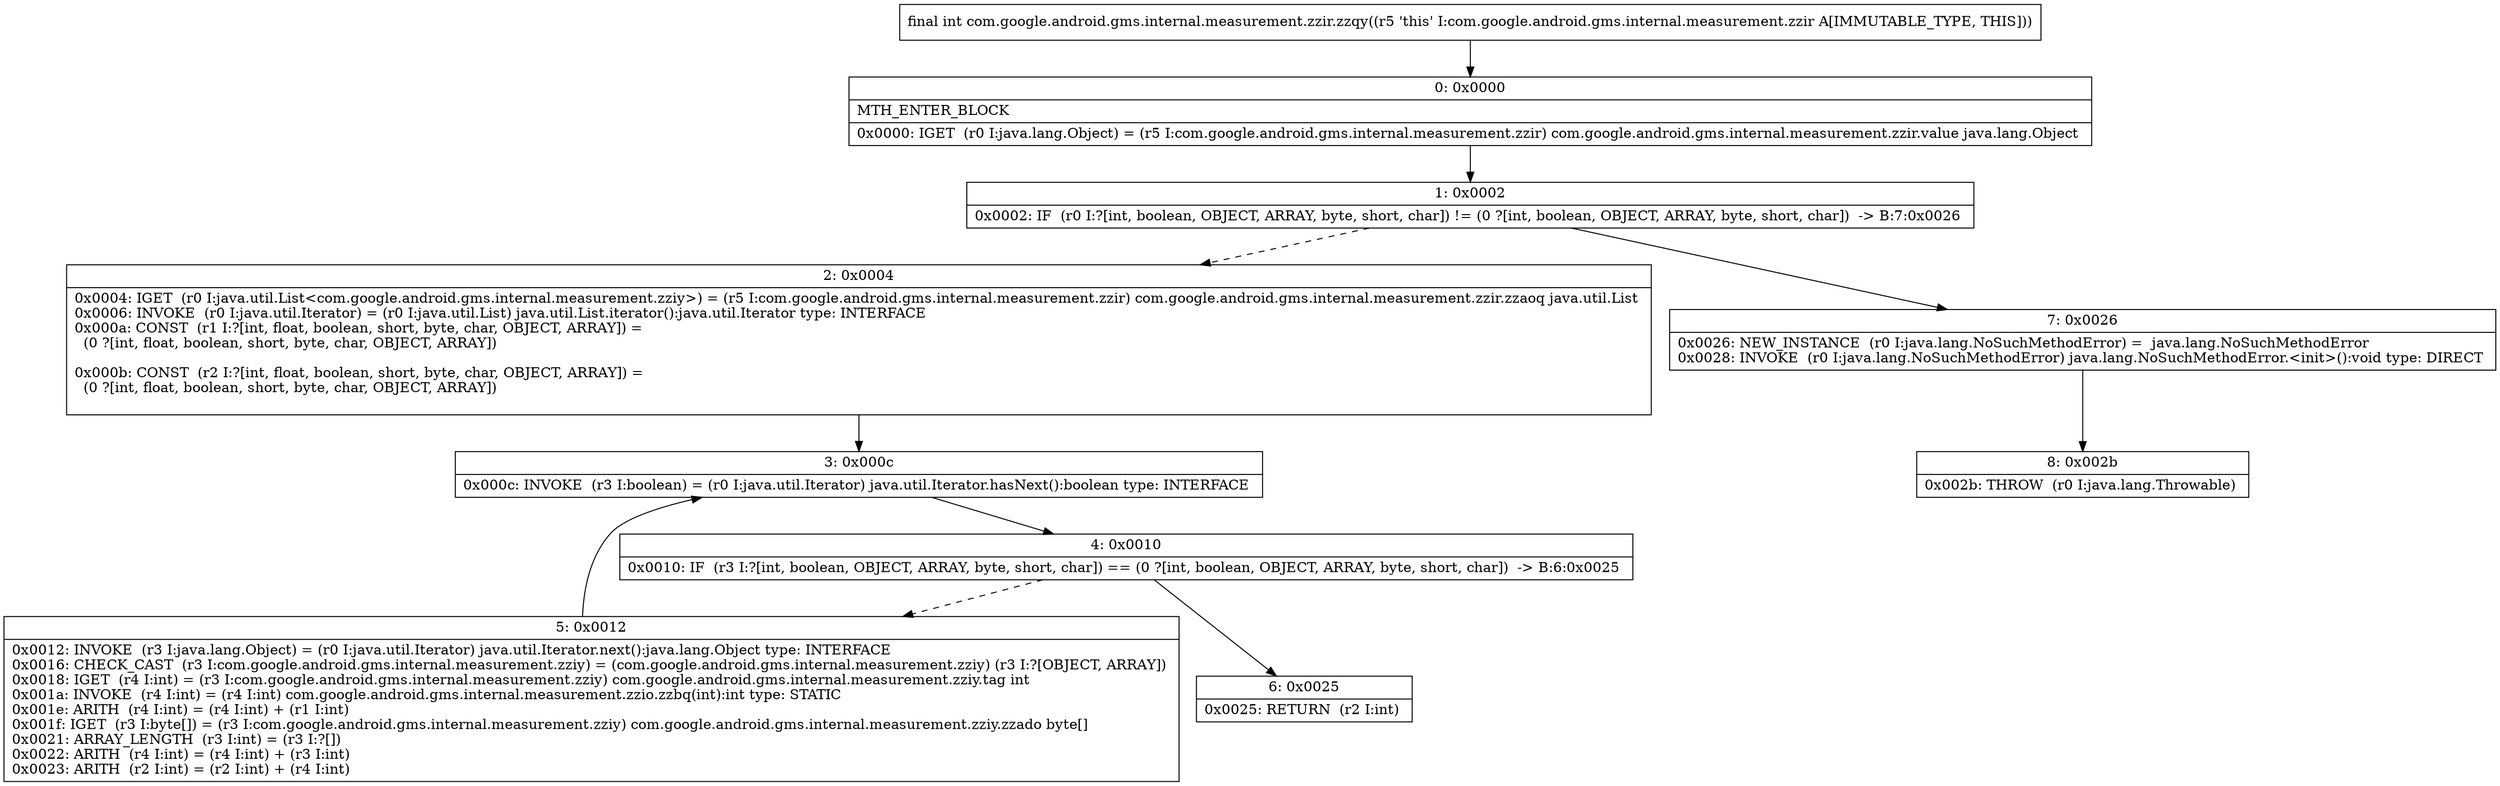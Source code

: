 digraph "CFG forcom.google.android.gms.internal.measurement.zzir.zzqy()I" {
Node_0 [shape=record,label="{0\:\ 0x0000|MTH_ENTER_BLOCK\l|0x0000: IGET  (r0 I:java.lang.Object) = (r5 I:com.google.android.gms.internal.measurement.zzir) com.google.android.gms.internal.measurement.zzir.value java.lang.Object \l}"];
Node_1 [shape=record,label="{1\:\ 0x0002|0x0002: IF  (r0 I:?[int, boolean, OBJECT, ARRAY, byte, short, char]) != (0 ?[int, boolean, OBJECT, ARRAY, byte, short, char])  \-\> B:7:0x0026 \l}"];
Node_2 [shape=record,label="{2\:\ 0x0004|0x0004: IGET  (r0 I:java.util.List\<com.google.android.gms.internal.measurement.zziy\>) = (r5 I:com.google.android.gms.internal.measurement.zzir) com.google.android.gms.internal.measurement.zzir.zzaoq java.util.List \l0x0006: INVOKE  (r0 I:java.util.Iterator) = (r0 I:java.util.List) java.util.List.iterator():java.util.Iterator type: INTERFACE \l0x000a: CONST  (r1 I:?[int, float, boolean, short, byte, char, OBJECT, ARRAY]) = \l  (0 ?[int, float, boolean, short, byte, char, OBJECT, ARRAY])\l \l0x000b: CONST  (r2 I:?[int, float, boolean, short, byte, char, OBJECT, ARRAY]) = \l  (0 ?[int, float, boolean, short, byte, char, OBJECT, ARRAY])\l \l}"];
Node_3 [shape=record,label="{3\:\ 0x000c|0x000c: INVOKE  (r3 I:boolean) = (r0 I:java.util.Iterator) java.util.Iterator.hasNext():boolean type: INTERFACE \l}"];
Node_4 [shape=record,label="{4\:\ 0x0010|0x0010: IF  (r3 I:?[int, boolean, OBJECT, ARRAY, byte, short, char]) == (0 ?[int, boolean, OBJECT, ARRAY, byte, short, char])  \-\> B:6:0x0025 \l}"];
Node_5 [shape=record,label="{5\:\ 0x0012|0x0012: INVOKE  (r3 I:java.lang.Object) = (r0 I:java.util.Iterator) java.util.Iterator.next():java.lang.Object type: INTERFACE \l0x0016: CHECK_CAST  (r3 I:com.google.android.gms.internal.measurement.zziy) = (com.google.android.gms.internal.measurement.zziy) (r3 I:?[OBJECT, ARRAY]) \l0x0018: IGET  (r4 I:int) = (r3 I:com.google.android.gms.internal.measurement.zziy) com.google.android.gms.internal.measurement.zziy.tag int \l0x001a: INVOKE  (r4 I:int) = (r4 I:int) com.google.android.gms.internal.measurement.zzio.zzbq(int):int type: STATIC \l0x001e: ARITH  (r4 I:int) = (r4 I:int) + (r1 I:int) \l0x001f: IGET  (r3 I:byte[]) = (r3 I:com.google.android.gms.internal.measurement.zziy) com.google.android.gms.internal.measurement.zziy.zzado byte[] \l0x0021: ARRAY_LENGTH  (r3 I:int) = (r3 I:?[]) \l0x0022: ARITH  (r4 I:int) = (r4 I:int) + (r3 I:int) \l0x0023: ARITH  (r2 I:int) = (r2 I:int) + (r4 I:int) \l}"];
Node_6 [shape=record,label="{6\:\ 0x0025|0x0025: RETURN  (r2 I:int) \l}"];
Node_7 [shape=record,label="{7\:\ 0x0026|0x0026: NEW_INSTANCE  (r0 I:java.lang.NoSuchMethodError) =  java.lang.NoSuchMethodError \l0x0028: INVOKE  (r0 I:java.lang.NoSuchMethodError) java.lang.NoSuchMethodError.\<init\>():void type: DIRECT \l}"];
Node_8 [shape=record,label="{8\:\ 0x002b|0x002b: THROW  (r0 I:java.lang.Throwable) \l}"];
MethodNode[shape=record,label="{final int com.google.android.gms.internal.measurement.zzir.zzqy((r5 'this' I:com.google.android.gms.internal.measurement.zzir A[IMMUTABLE_TYPE, THIS])) }"];
MethodNode -> Node_0;
Node_0 -> Node_1;
Node_1 -> Node_2[style=dashed];
Node_1 -> Node_7;
Node_2 -> Node_3;
Node_3 -> Node_4;
Node_4 -> Node_5[style=dashed];
Node_4 -> Node_6;
Node_5 -> Node_3;
Node_7 -> Node_8;
}

